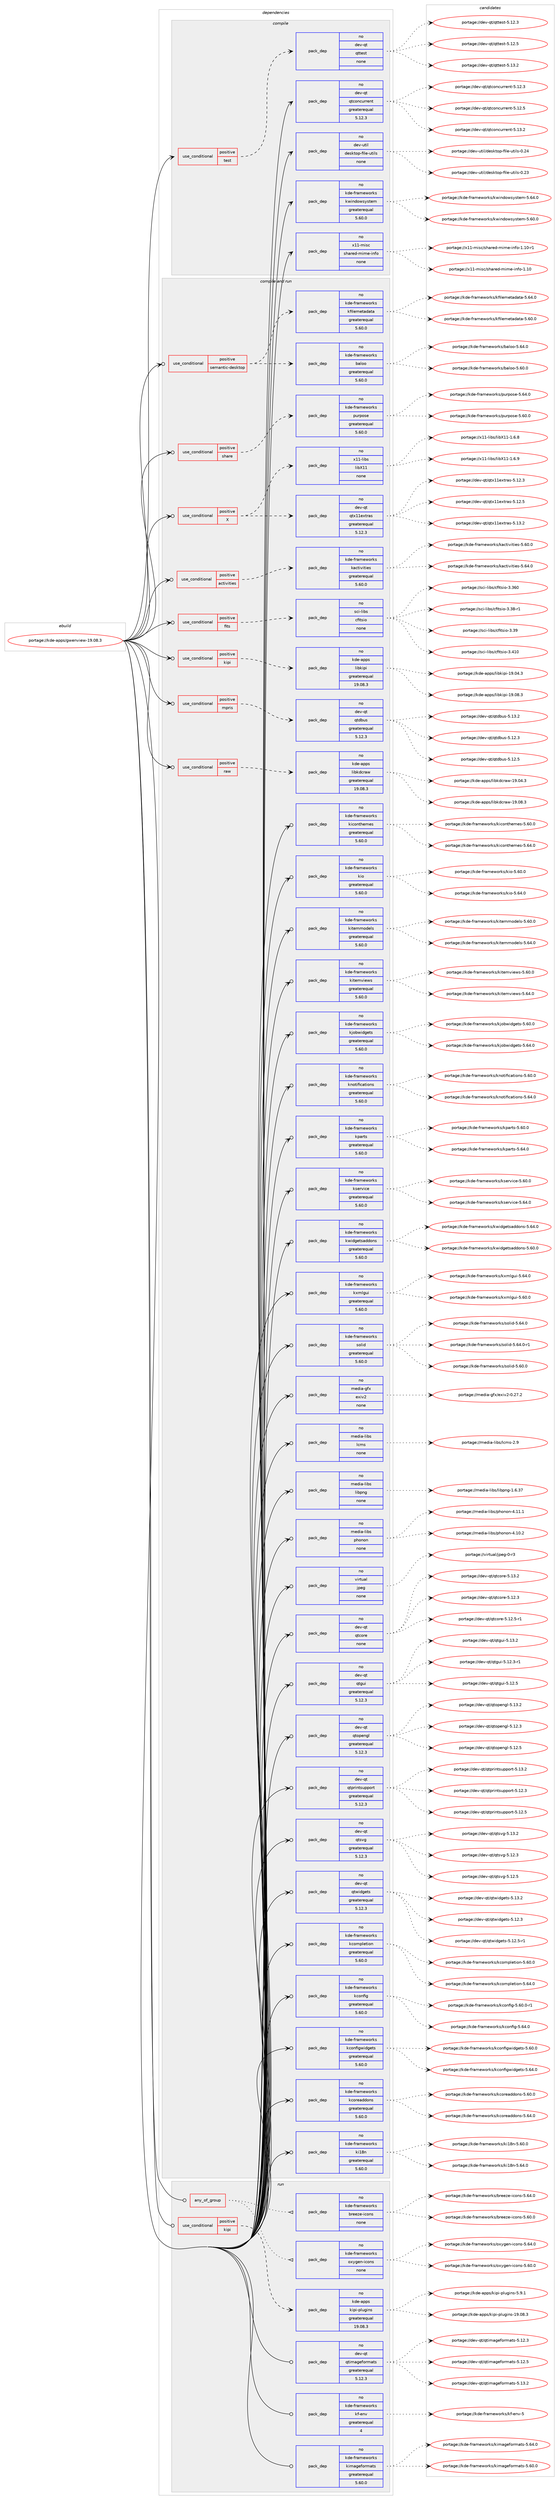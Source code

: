 digraph prolog {

# *************
# Graph options
# *************

newrank=true;
concentrate=true;
compound=true;
graph [rankdir=LR,fontname=Helvetica,fontsize=10,ranksep=1.5];#, ranksep=2.5, nodesep=0.2];
edge  [arrowhead=vee];
node  [fontname=Helvetica,fontsize=10];

# **********
# The ebuild
# **********

subgraph cluster_leftcol {
color=gray;
rank=same;
label=<<i>ebuild</i>>;
id [label="portage://kde-apps/gwenview-19.08.3", color=red, width=4, href="../kde-apps/gwenview-19.08.3.svg"];
}

# ****************
# The dependencies
# ****************

subgraph cluster_midcol {
color=gray;
label=<<i>dependencies</i>>;
subgraph cluster_compile {
fillcolor="#eeeeee";
style=filled;
label=<<i>compile</i>>;
subgraph cond75068 {
dependency286490 [label=<<TABLE BORDER="0" CELLBORDER="1" CELLSPACING="0" CELLPADDING="4"><TR><TD ROWSPAN="3" CELLPADDING="10">use_conditional</TD></TR><TR><TD>positive</TD></TR><TR><TD>test</TD></TR></TABLE>>, shape=none, color=red];
subgraph pack207168 {
dependency286491 [label=<<TABLE BORDER="0" CELLBORDER="1" CELLSPACING="0" CELLPADDING="4" WIDTH="220"><TR><TD ROWSPAN="6" CELLPADDING="30">pack_dep</TD></TR><TR><TD WIDTH="110">no</TD></TR><TR><TD>dev-qt</TD></TR><TR><TD>qttest</TD></TR><TR><TD>none</TD></TR><TR><TD></TD></TR></TABLE>>, shape=none, color=blue];
}
dependency286490:e -> dependency286491:w [weight=20,style="dashed",arrowhead="vee"];
}
id:e -> dependency286490:w [weight=20,style="solid",arrowhead="vee"];
subgraph pack207169 {
dependency286492 [label=<<TABLE BORDER="0" CELLBORDER="1" CELLSPACING="0" CELLPADDING="4" WIDTH="220"><TR><TD ROWSPAN="6" CELLPADDING="30">pack_dep</TD></TR><TR><TD WIDTH="110">no</TD></TR><TR><TD>dev-qt</TD></TR><TR><TD>qtconcurrent</TD></TR><TR><TD>greaterequal</TD></TR><TR><TD>5.12.3</TD></TR></TABLE>>, shape=none, color=blue];
}
id:e -> dependency286492:w [weight=20,style="solid",arrowhead="vee"];
subgraph pack207170 {
dependency286493 [label=<<TABLE BORDER="0" CELLBORDER="1" CELLSPACING="0" CELLPADDING="4" WIDTH="220"><TR><TD ROWSPAN="6" CELLPADDING="30">pack_dep</TD></TR><TR><TD WIDTH="110">no</TD></TR><TR><TD>dev-util</TD></TR><TR><TD>desktop-file-utils</TD></TR><TR><TD>none</TD></TR><TR><TD></TD></TR></TABLE>>, shape=none, color=blue];
}
id:e -> dependency286493:w [weight=20,style="solid",arrowhead="vee"];
subgraph pack207171 {
dependency286494 [label=<<TABLE BORDER="0" CELLBORDER="1" CELLSPACING="0" CELLPADDING="4" WIDTH="220"><TR><TD ROWSPAN="6" CELLPADDING="30">pack_dep</TD></TR><TR><TD WIDTH="110">no</TD></TR><TR><TD>kde-frameworks</TD></TR><TR><TD>kwindowsystem</TD></TR><TR><TD>greaterequal</TD></TR><TR><TD>5.60.0</TD></TR></TABLE>>, shape=none, color=blue];
}
id:e -> dependency286494:w [weight=20,style="solid",arrowhead="vee"];
subgraph pack207172 {
dependency286495 [label=<<TABLE BORDER="0" CELLBORDER="1" CELLSPACING="0" CELLPADDING="4" WIDTH="220"><TR><TD ROWSPAN="6" CELLPADDING="30">pack_dep</TD></TR><TR><TD WIDTH="110">no</TD></TR><TR><TD>x11-misc</TD></TR><TR><TD>shared-mime-info</TD></TR><TR><TD>none</TD></TR><TR><TD></TD></TR></TABLE>>, shape=none, color=blue];
}
id:e -> dependency286495:w [weight=20,style="solid",arrowhead="vee"];
}
subgraph cluster_compileandrun {
fillcolor="#eeeeee";
style=filled;
label=<<i>compile and run</i>>;
subgraph cond75069 {
dependency286496 [label=<<TABLE BORDER="0" CELLBORDER="1" CELLSPACING="0" CELLPADDING="4"><TR><TD ROWSPAN="3" CELLPADDING="10">use_conditional</TD></TR><TR><TD>positive</TD></TR><TR><TD>X</TD></TR></TABLE>>, shape=none, color=red];
subgraph pack207173 {
dependency286497 [label=<<TABLE BORDER="0" CELLBORDER="1" CELLSPACING="0" CELLPADDING="4" WIDTH="220"><TR><TD ROWSPAN="6" CELLPADDING="30">pack_dep</TD></TR><TR><TD WIDTH="110">no</TD></TR><TR><TD>dev-qt</TD></TR><TR><TD>qtx11extras</TD></TR><TR><TD>greaterequal</TD></TR><TR><TD>5.12.3</TD></TR></TABLE>>, shape=none, color=blue];
}
dependency286496:e -> dependency286497:w [weight=20,style="dashed",arrowhead="vee"];
subgraph pack207174 {
dependency286498 [label=<<TABLE BORDER="0" CELLBORDER="1" CELLSPACING="0" CELLPADDING="4" WIDTH="220"><TR><TD ROWSPAN="6" CELLPADDING="30">pack_dep</TD></TR><TR><TD WIDTH="110">no</TD></TR><TR><TD>x11-libs</TD></TR><TR><TD>libX11</TD></TR><TR><TD>none</TD></TR><TR><TD></TD></TR></TABLE>>, shape=none, color=blue];
}
dependency286496:e -> dependency286498:w [weight=20,style="dashed",arrowhead="vee"];
}
id:e -> dependency286496:w [weight=20,style="solid",arrowhead="odotvee"];
subgraph cond75070 {
dependency286499 [label=<<TABLE BORDER="0" CELLBORDER="1" CELLSPACING="0" CELLPADDING="4"><TR><TD ROWSPAN="3" CELLPADDING="10">use_conditional</TD></TR><TR><TD>positive</TD></TR><TR><TD>activities</TD></TR></TABLE>>, shape=none, color=red];
subgraph pack207175 {
dependency286500 [label=<<TABLE BORDER="0" CELLBORDER="1" CELLSPACING="0" CELLPADDING="4" WIDTH="220"><TR><TD ROWSPAN="6" CELLPADDING="30">pack_dep</TD></TR><TR><TD WIDTH="110">no</TD></TR><TR><TD>kde-frameworks</TD></TR><TR><TD>kactivities</TD></TR><TR><TD>greaterequal</TD></TR><TR><TD>5.60.0</TD></TR></TABLE>>, shape=none, color=blue];
}
dependency286499:e -> dependency286500:w [weight=20,style="dashed",arrowhead="vee"];
}
id:e -> dependency286499:w [weight=20,style="solid",arrowhead="odotvee"];
subgraph cond75071 {
dependency286501 [label=<<TABLE BORDER="0" CELLBORDER="1" CELLSPACING="0" CELLPADDING="4"><TR><TD ROWSPAN="3" CELLPADDING="10">use_conditional</TD></TR><TR><TD>positive</TD></TR><TR><TD>fits</TD></TR></TABLE>>, shape=none, color=red];
subgraph pack207176 {
dependency286502 [label=<<TABLE BORDER="0" CELLBORDER="1" CELLSPACING="0" CELLPADDING="4" WIDTH="220"><TR><TD ROWSPAN="6" CELLPADDING="30">pack_dep</TD></TR><TR><TD WIDTH="110">no</TD></TR><TR><TD>sci-libs</TD></TR><TR><TD>cfitsio</TD></TR><TR><TD>none</TD></TR><TR><TD></TD></TR></TABLE>>, shape=none, color=blue];
}
dependency286501:e -> dependency286502:w [weight=20,style="dashed",arrowhead="vee"];
}
id:e -> dependency286501:w [weight=20,style="solid",arrowhead="odotvee"];
subgraph cond75072 {
dependency286503 [label=<<TABLE BORDER="0" CELLBORDER="1" CELLSPACING="0" CELLPADDING="4"><TR><TD ROWSPAN="3" CELLPADDING="10">use_conditional</TD></TR><TR><TD>positive</TD></TR><TR><TD>kipi</TD></TR></TABLE>>, shape=none, color=red];
subgraph pack207177 {
dependency286504 [label=<<TABLE BORDER="0" CELLBORDER="1" CELLSPACING="0" CELLPADDING="4" WIDTH="220"><TR><TD ROWSPAN="6" CELLPADDING="30">pack_dep</TD></TR><TR><TD WIDTH="110">no</TD></TR><TR><TD>kde-apps</TD></TR><TR><TD>libkipi</TD></TR><TR><TD>greaterequal</TD></TR><TR><TD>19.08.3</TD></TR></TABLE>>, shape=none, color=blue];
}
dependency286503:e -> dependency286504:w [weight=20,style="dashed",arrowhead="vee"];
}
id:e -> dependency286503:w [weight=20,style="solid",arrowhead="odotvee"];
subgraph cond75073 {
dependency286505 [label=<<TABLE BORDER="0" CELLBORDER="1" CELLSPACING="0" CELLPADDING="4"><TR><TD ROWSPAN="3" CELLPADDING="10">use_conditional</TD></TR><TR><TD>positive</TD></TR><TR><TD>mpris</TD></TR></TABLE>>, shape=none, color=red];
subgraph pack207178 {
dependency286506 [label=<<TABLE BORDER="0" CELLBORDER="1" CELLSPACING="0" CELLPADDING="4" WIDTH="220"><TR><TD ROWSPAN="6" CELLPADDING="30">pack_dep</TD></TR><TR><TD WIDTH="110">no</TD></TR><TR><TD>dev-qt</TD></TR><TR><TD>qtdbus</TD></TR><TR><TD>greaterequal</TD></TR><TR><TD>5.12.3</TD></TR></TABLE>>, shape=none, color=blue];
}
dependency286505:e -> dependency286506:w [weight=20,style="dashed",arrowhead="vee"];
}
id:e -> dependency286505:w [weight=20,style="solid",arrowhead="odotvee"];
subgraph cond75074 {
dependency286507 [label=<<TABLE BORDER="0" CELLBORDER="1" CELLSPACING="0" CELLPADDING="4"><TR><TD ROWSPAN="3" CELLPADDING="10">use_conditional</TD></TR><TR><TD>positive</TD></TR><TR><TD>raw</TD></TR></TABLE>>, shape=none, color=red];
subgraph pack207179 {
dependency286508 [label=<<TABLE BORDER="0" CELLBORDER="1" CELLSPACING="0" CELLPADDING="4" WIDTH="220"><TR><TD ROWSPAN="6" CELLPADDING="30">pack_dep</TD></TR><TR><TD WIDTH="110">no</TD></TR><TR><TD>kde-apps</TD></TR><TR><TD>libkdcraw</TD></TR><TR><TD>greaterequal</TD></TR><TR><TD>19.08.3</TD></TR></TABLE>>, shape=none, color=blue];
}
dependency286507:e -> dependency286508:w [weight=20,style="dashed",arrowhead="vee"];
}
id:e -> dependency286507:w [weight=20,style="solid",arrowhead="odotvee"];
subgraph cond75075 {
dependency286509 [label=<<TABLE BORDER="0" CELLBORDER="1" CELLSPACING="0" CELLPADDING="4"><TR><TD ROWSPAN="3" CELLPADDING="10">use_conditional</TD></TR><TR><TD>positive</TD></TR><TR><TD>semantic-desktop</TD></TR></TABLE>>, shape=none, color=red];
subgraph pack207180 {
dependency286510 [label=<<TABLE BORDER="0" CELLBORDER="1" CELLSPACING="0" CELLPADDING="4" WIDTH="220"><TR><TD ROWSPAN="6" CELLPADDING="30">pack_dep</TD></TR><TR><TD WIDTH="110">no</TD></TR><TR><TD>kde-frameworks</TD></TR><TR><TD>baloo</TD></TR><TR><TD>greaterequal</TD></TR><TR><TD>5.60.0</TD></TR></TABLE>>, shape=none, color=blue];
}
dependency286509:e -> dependency286510:w [weight=20,style="dashed",arrowhead="vee"];
subgraph pack207181 {
dependency286511 [label=<<TABLE BORDER="0" CELLBORDER="1" CELLSPACING="0" CELLPADDING="4" WIDTH="220"><TR><TD ROWSPAN="6" CELLPADDING="30">pack_dep</TD></TR><TR><TD WIDTH="110">no</TD></TR><TR><TD>kde-frameworks</TD></TR><TR><TD>kfilemetadata</TD></TR><TR><TD>greaterequal</TD></TR><TR><TD>5.60.0</TD></TR></TABLE>>, shape=none, color=blue];
}
dependency286509:e -> dependency286511:w [weight=20,style="dashed",arrowhead="vee"];
}
id:e -> dependency286509:w [weight=20,style="solid",arrowhead="odotvee"];
subgraph cond75076 {
dependency286512 [label=<<TABLE BORDER="0" CELLBORDER="1" CELLSPACING="0" CELLPADDING="4"><TR><TD ROWSPAN="3" CELLPADDING="10">use_conditional</TD></TR><TR><TD>positive</TD></TR><TR><TD>share</TD></TR></TABLE>>, shape=none, color=red];
subgraph pack207182 {
dependency286513 [label=<<TABLE BORDER="0" CELLBORDER="1" CELLSPACING="0" CELLPADDING="4" WIDTH="220"><TR><TD ROWSPAN="6" CELLPADDING="30">pack_dep</TD></TR><TR><TD WIDTH="110">no</TD></TR><TR><TD>kde-frameworks</TD></TR><TR><TD>purpose</TD></TR><TR><TD>greaterequal</TD></TR><TR><TD>5.60.0</TD></TR></TABLE>>, shape=none, color=blue];
}
dependency286512:e -> dependency286513:w [weight=20,style="dashed",arrowhead="vee"];
}
id:e -> dependency286512:w [weight=20,style="solid",arrowhead="odotvee"];
subgraph pack207183 {
dependency286514 [label=<<TABLE BORDER="0" CELLBORDER="1" CELLSPACING="0" CELLPADDING="4" WIDTH="220"><TR><TD ROWSPAN="6" CELLPADDING="30">pack_dep</TD></TR><TR><TD WIDTH="110">no</TD></TR><TR><TD>dev-qt</TD></TR><TR><TD>qtcore</TD></TR><TR><TD>none</TD></TR><TR><TD></TD></TR></TABLE>>, shape=none, color=blue];
}
id:e -> dependency286514:w [weight=20,style="solid",arrowhead="odotvee"];
subgraph pack207184 {
dependency286515 [label=<<TABLE BORDER="0" CELLBORDER="1" CELLSPACING="0" CELLPADDING="4" WIDTH="220"><TR><TD ROWSPAN="6" CELLPADDING="30">pack_dep</TD></TR><TR><TD WIDTH="110">no</TD></TR><TR><TD>dev-qt</TD></TR><TR><TD>qtgui</TD></TR><TR><TD>greaterequal</TD></TR><TR><TD>5.12.3</TD></TR></TABLE>>, shape=none, color=blue];
}
id:e -> dependency286515:w [weight=20,style="solid",arrowhead="odotvee"];
subgraph pack207185 {
dependency286516 [label=<<TABLE BORDER="0" CELLBORDER="1" CELLSPACING="0" CELLPADDING="4" WIDTH="220"><TR><TD ROWSPAN="6" CELLPADDING="30">pack_dep</TD></TR><TR><TD WIDTH="110">no</TD></TR><TR><TD>dev-qt</TD></TR><TR><TD>qtopengl</TD></TR><TR><TD>greaterequal</TD></TR><TR><TD>5.12.3</TD></TR></TABLE>>, shape=none, color=blue];
}
id:e -> dependency286516:w [weight=20,style="solid",arrowhead="odotvee"];
subgraph pack207186 {
dependency286517 [label=<<TABLE BORDER="0" CELLBORDER="1" CELLSPACING="0" CELLPADDING="4" WIDTH="220"><TR><TD ROWSPAN="6" CELLPADDING="30">pack_dep</TD></TR><TR><TD WIDTH="110">no</TD></TR><TR><TD>dev-qt</TD></TR><TR><TD>qtprintsupport</TD></TR><TR><TD>greaterequal</TD></TR><TR><TD>5.12.3</TD></TR></TABLE>>, shape=none, color=blue];
}
id:e -> dependency286517:w [weight=20,style="solid",arrowhead="odotvee"];
subgraph pack207187 {
dependency286518 [label=<<TABLE BORDER="0" CELLBORDER="1" CELLSPACING="0" CELLPADDING="4" WIDTH="220"><TR><TD ROWSPAN="6" CELLPADDING="30">pack_dep</TD></TR><TR><TD WIDTH="110">no</TD></TR><TR><TD>dev-qt</TD></TR><TR><TD>qtsvg</TD></TR><TR><TD>greaterequal</TD></TR><TR><TD>5.12.3</TD></TR></TABLE>>, shape=none, color=blue];
}
id:e -> dependency286518:w [weight=20,style="solid",arrowhead="odotvee"];
subgraph pack207188 {
dependency286519 [label=<<TABLE BORDER="0" CELLBORDER="1" CELLSPACING="0" CELLPADDING="4" WIDTH="220"><TR><TD ROWSPAN="6" CELLPADDING="30">pack_dep</TD></TR><TR><TD WIDTH="110">no</TD></TR><TR><TD>dev-qt</TD></TR><TR><TD>qtwidgets</TD></TR><TR><TD>greaterequal</TD></TR><TR><TD>5.12.3</TD></TR></TABLE>>, shape=none, color=blue];
}
id:e -> dependency286519:w [weight=20,style="solid",arrowhead="odotvee"];
subgraph pack207189 {
dependency286520 [label=<<TABLE BORDER="0" CELLBORDER="1" CELLSPACING="0" CELLPADDING="4" WIDTH="220"><TR><TD ROWSPAN="6" CELLPADDING="30">pack_dep</TD></TR><TR><TD WIDTH="110">no</TD></TR><TR><TD>kde-frameworks</TD></TR><TR><TD>kcompletion</TD></TR><TR><TD>greaterequal</TD></TR><TR><TD>5.60.0</TD></TR></TABLE>>, shape=none, color=blue];
}
id:e -> dependency286520:w [weight=20,style="solid",arrowhead="odotvee"];
subgraph pack207190 {
dependency286521 [label=<<TABLE BORDER="0" CELLBORDER="1" CELLSPACING="0" CELLPADDING="4" WIDTH="220"><TR><TD ROWSPAN="6" CELLPADDING="30">pack_dep</TD></TR><TR><TD WIDTH="110">no</TD></TR><TR><TD>kde-frameworks</TD></TR><TR><TD>kconfig</TD></TR><TR><TD>greaterequal</TD></TR><TR><TD>5.60.0</TD></TR></TABLE>>, shape=none, color=blue];
}
id:e -> dependency286521:w [weight=20,style="solid",arrowhead="odotvee"];
subgraph pack207191 {
dependency286522 [label=<<TABLE BORDER="0" CELLBORDER="1" CELLSPACING="0" CELLPADDING="4" WIDTH="220"><TR><TD ROWSPAN="6" CELLPADDING="30">pack_dep</TD></TR><TR><TD WIDTH="110">no</TD></TR><TR><TD>kde-frameworks</TD></TR><TR><TD>kconfigwidgets</TD></TR><TR><TD>greaterequal</TD></TR><TR><TD>5.60.0</TD></TR></TABLE>>, shape=none, color=blue];
}
id:e -> dependency286522:w [weight=20,style="solid",arrowhead="odotvee"];
subgraph pack207192 {
dependency286523 [label=<<TABLE BORDER="0" CELLBORDER="1" CELLSPACING="0" CELLPADDING="4" WIDTH="220"><TR><TD ROWSPAN="6" CELLPADDING="30">pack_dep</TD></TR><TR><TD WIDTH="110">no</TD></TR><TR><TD>kde-frameworks</TD></TR><TR><TD>kcoreaddons</TD></TR><TR><TD>greaterequal</TD></TR><TR><TD>5.60.0</TD></TR></TABLE>>, shape=none, color=blue];
}
id:e -> dependency286523:w [weight=20,style="solid",arrowhead="odotvee"];
subgraph pack207193 {
dependency286524 [label=<<TABLE BORDER="0" CELLBORDER="1" CELLSPACING="0" CELLPADDING="4" WIDTH="220"><TR><TD ROWSPAN="6" CELLPADDING="30">pack_dep</TD></TR><TR><TD WIDTH="110">no</TD></TR><TR><TD>kde-frameworks</TD></TR><TR><TD>ki18n</TD></TR><TR><TD>greaterequal</TD></TR><TR><TD>5.60.0</TD></TR></TABLE>>, shape=none, color=blue];
}
id:e -> dependency286524:w [weight=20,style="solid",arrowhead="odotvee"];
subgraph pack207194 {
dependency286525 [label=<<TABLE BORDER="0" CELLBORDER="1" CELLSPACING="0" CELLPADDING="4" WIDTH="220"><TR><TD ROWSPAN="6" CELLPADDING="30">pack_dep</TD></TR><TR><TD WIDTH="110">no</TD></TR><TR><TD>kde-frameworks</TD></TR><TR><TD>kiconthemes</TD></TR><TR><TD>greaterequal</TD></TR><TR><TD>5.60.0</TD></TR></TABLE>>, shape=none, color=blue];
}
id:e -> dependency286525:w [weight=20,style="solid",arrowhead="odotvee"];
subgraph pack207195 {
dependency286526 [label=<<TABLE BORDER="0" CELLBORDER="1" CELLSPACING="0" CELLPADDING="4" WIDTH="220"><TR><TD ROWSPAN="6" CELLPADDING="30">pack_dep</TD></TR><TR><TD WIDTH="110">no</TD></TR><TR><TD>kde-frameworks</TD></TR><TR><TD>kio</TD></TR><TR><TD>greaterequal</TD></TR><TR><TD>5.60.0</TD></TR></TABLE>>, shape=none, color=blue];
}
id:e -> dependency286526:w [weight=20,style="solid",arrowhead="odotvee"];
subgraph pack207196 {
dependency286527 [label=<<TABLE BORDER="0" CELLBORDER="1" CELLSPACING="0" CELLPADDING="4" WIDTH="220"><TR><TD ROWSPAN="6" CELLPADDING="30">pack_dep</TD></TR><TR><TD WIDTH="110">no</TD></TR><TR><TD>kde-frameworks</TD></TR><TR><TD>kitemmodels</TD></TR><TR><TD>greaterequal</TD></TR><TR><TD>5.60.0</TD></TR></TABLE>>, shape=none, color=blue];
}
id:e -> dependency286527:w [weight=20,style="solid",arrowhead="odotvee"];
subgraph pack207197 {
dependency286528 [label=<<TABLE BORDER="0" CELLBORDER="1" CELLSPACING="0" CELLPADDING="4" WIDTH="220"><TR><TD ROWSPAN="6" CELLPADDING="30">pack_dep</TD></TR><TR><TD WIDTH="110">no</TD></TR><TR><TD>kde-frameworks</TD></TR><TR><TD>kitemviews</TD></TR><TR><TD>greaterequal</TD></TR><TR><TD>5.60.0</TD></TR></TABLE>>, shape=none, color=blue];
}
id:e -> dependency286528:w [weight=20,style="solid",arrowhead="odotvee"];
subgraph pack207198 {
dependency286529 [label=<<TABLE BORDER="0" CELLBORDER="1" CELLSPACING="0" CELLPADDING="4" WIDTH="220"><TR><TD ROWSPAN="6" CELLPADDING="30">pack_dep</TD></TR><TR><TD WIDTH="110">no</TD></TR><TR><TD>kde-frameworks</TD></TR><TR><TD>kjobwidgets</TD></TR><TR><TD>greaterequal</TD></TR><TR><TD>5.60.0</TD></TR></TABLE>>, shape=none, color=blue];
}
id:e -> dependency286529:w [weight=20,style="solid",arrowhead="odotvee"];
subgraph pack207199 {
dependency286530 [label=<<TABLE BORDER="0" CELLBORDER="1" CELLSPACING="0" CELLPADDING="4" WIDTH="220"><TR><TD ROWSPAN="6" CELLPADDING="30">pack_dep</TD></TR><TR><TD WIDTH="110">no</TD></TR><TR><TD>kde-frameworks</TD></TR><TR><TD>knotifications</TD></TR><TR><TD>greaterequal</TD></TR><TR><TD>5.60.0</TD></TR></TABLE>>, shape=none, color=blue];
}
id:e -> dependency286530:w [weight=20,style="solid",arrowhead="odotvee"];
subgraph pack207200 {
dependency286531 [label=<<TABLE BORDER="0" CELLBORDER="1" CELLSPACING="0" CELLPADDING="4" WIDTH="220"><TR><TD ROWSPAN="6" CELLPADDING="30">pack_dep</TD></TR><TR><TD WIDTH="110">no</TD></TR><TR><TD>kde-frameworks</TD></TR><TR><TD>kparts</TD></TR><TR><TD>greaterequal</TD></TR><TR><TD>5.60.0</TD></TR></TABLE>>, shape=none, color=blue];
}
id:e -> dependency286531:w [weight=20,style="solid",arrowhead="odotvee"];
subgraph pack207201 {
dependency286532 [label=<<TABLE BORDER="0" CELLBORDER="1" CELLSPACING="0" CELLPADDING="4" WIDTH="220"><TR><TD ROWSPAN="6" CELLPADDING="30">pack_dep</TD></TR><TR><TD WIDTH="110">no</TD></TR><TR><TD>kde-frameworks</TD></TR><TR><TD>kservice</TD></TR><TR><TD>greaterequal</TD></TR><TR><TD>5.60.0</TD></TR></TABLE>>, shape=none, color=blue];
}
id:e -> dependency286532:w [weight=20,style="solid",arrowhead="odotvee"];
subgraph pack207202 {
dependency286533 [label=<<TABLE BORDER="0" CELLBORDER="1" CELLSPACING="0" CELLPADDING="4" WIDTH="220"><TR><TD ROWSPAN="6" CELLPADDING="30">pack_dep</TD></TR><TR><TD WIDTH="110">no</TD></TR><TR><TD>kde-frameworks</TD></TR><TR><TD>kwidgetsaddons</TD></TR><TR><TD>greaterequal</TD></TR><TR><TD>5.60.0</TD></TR></TABLE>>, shape=none, color=blue];
}
id:e -> dependency286533:w [weight=20,style="solid",arrowhead="odotvee"];
subgraph pack207203 {
dependency286534 [label=<<TABLE BORDER="0" CELLBORDER="1" CELLSPACING="0" CELLPADDING="4" WIDTH="220"><TR><TD ROWSPAN="6" CELLPADDING="30">pack_dep</TD></TR><TR><TD WIDTH="110">no</TD></TR><TR><TD>kde-frameworks</TD></TR><TR><TD>kxmlgui</TD></TR><TR><TD>greaterequal</TD></TR><TR><TD>5.60.0</TD></TR></TABLE>>, shape=none, color=blue];
}
id:e -> dependency286534:w [weight=20,style="solid",arrowhead="odotvee"];
subgraph pack207204 {
dependency286535 [label=<<TABLE BORDER="0" CELLBORDER="1" CELLSPACING="0" CELLPADDING="4" WIDTH="220"><TR><TD ROWSPAN="6" CELLPADDING="30">pack_dep</TD></TR><TR><TD WIDTH="110">no</TD></TR><TR><TD>kde-frameworks</TD></TR><TR><TD>solid</TD></TR><TR><TD>greaterequal</TD></TR><TR><TD>5.60.0</TD></TR></TABLE>>, shape=none, color=blue];
}
id:e -> dependency286535:w [weight=20,style="solid",arrowhead="odotvee"];
subgraph pack207205 {
dependency286536 [label=<<TABLE BORDER="0" CELLBORDER="1" CELLSPACING="0" CELLPADDING="4" WIDTH="220"><TR><TD ROWSPAN="6" CELLPADDING="30">pack_dep</TD></TR><TR><TD WIDTH="110">no</TD></TR><TR><TD>media-gfx</TD></TR><TR><TD>exiv2</TD></TR><TR><TD>none</TD></TR><TR><TD></TD></TR></TABLE>>, shape=none, color=blue];
}
id:e -> dependency286536:w [weight=20,style="solid",arrowhead="odotvee"];
subgraph pack207206 {
dependency286537 [label=<<TABLE BORDER="0" CELLBORDER="1" CELLSPACING="0" CELLPADDING="4" WIDTH="220"><TR><TD ROWSPAN="6" CELLPADDING="30">pack_dep</TD></TR><TR><TD WIDTH="110">no</TD></TR><TR><TD>media-libs</TD></TR><TR><TD>lcms</TD></TR><TR><TD>none</TD></TR><TR><TD></TD></TR></TABLE>>, shape=none, color=blue];
}
id:e -> dependency286537:w [weight=20,style="solid",arrowhead="odotvee"];
subgraph pack207207 {
dependency286538 [label=<<TABLE BORDER="0" CELLBORDER="1" CELLSPACING="0" CELLPADDING="4" WIDTH="220"><TR><TD ROWSPAN="6" CELLPADDING="30">pack_dep</TD></TR><TR><TD WIDTH="110">no</TD></TR><TR><TD>media-libs</TD></TR><TR><TD>libpng</TD></TR><TR><TD>none</TD></TR><TR><TD></TD></TR></TABLE>>, shape=none, color=blue];
}
id:e -> dependency286538:w [weight=20,style="solid",arrowhead="odotvee"];
subgraph pack207208 {
dependency286539 [label=<<TABLE BORDER="0" CELLBORDER="1" CELLSPACING="0" CELLPADDING="4" WIDTH="220"><TR><TD ROWSPAN="6" CELLPADDING="30">pack_dep</TD></TR><TR><TD WIDTH="110">no</TD></TR><TR><TD>media-libs</TD></TR><TR><TD>phonon</TD></TR><TR><TD>none</TD></TR><TR><TD></TD></TR></TABLE>>, shape=none, color=blue];
}
id:e -> dependency286539:w [weight=20,style="solid",arrowhead="odotvee"];
subgraph pack207209 {
dependency286540 [label=<<TABLE BORDER="0" CELLBORDER="1" CELLSPACING="0" CELLPADDING="4" WIDTH="220"><TR><TD ROWSPAN="6" CELLPADDING="30">pack_dep</TD></TR><TR><TD WIDTH="110">no</TD></TR><TR><TD>virtual</TD></TR><TR><TD>jpeg</TD></TR><TR><TD>none</TD></TR><TR><TD></TD></TR></TABLE>>, shape=none, color=blue];
}
id:e -> dependency286540:w [weight=20,style="solid",arrowhead="odotvee"];
}
subgraph cluster_run {
fillcolor="#eeeeee";
style=filled;
label=<<i>run</i>>;
subgraph any4148 {
dependency286541 [label=<<TABLE BORDER="0" CELLBORDER="1" CELLSPACING="0" CELLPADDING="4"><TR><TD CELLPADDING="10">any_of_group</TD></TR></TABLE>>, shape=none, color=red];subgraph pack207210 {
dependency286542 [label=<<TABLE BORDER="0" CELLBORDER="1" CELLSPACING="0" CELLPADDING="4" WIDTH="220"><TR><TD ROWSPAN="6" CELLPADDING="30">pack_dep</TD></TR><TR><TD WIDTH="110">no</TD></TR><TR><TD>kde-frameworks</TD></TR><TR><TD>breeze-icons</TD></TR><TR><TD>none</TD></TR><TR><TD></TD></TR></TABLE>>, shape=none, color=blue];
}
dependency286541:e -> dependency286542:w [weight=20,style="dotted",arrowhead="oinv"];
subgraph pack207211 {
dependency286543 [label=<<TABLE BORDER="0" CELLBORDER="1" CELLSPACING="0" CELLPADDING="4" WIDTH="220"><TR><TD ROWSPAN="6" CELLPADDING="30">pack_dep</TD></TR><TR><TD WIDTH="110">no</TD></TR><TR><TD>kde-frameworks</TD></TR><TR><TD>oxygen-icons</TD></TR><TR><TD>none</TD></TR><TR><TD></TD></TR></TABLE>>, shape=none, color=blue];
}
dependency286541:e -> dependency286543:w [weight=20,style="dotted",arrowhead="oinv"];
}
id:e -> dependency286541:w [weight=20,style="solid",arrowhead="odot"];
subgraph cond75077 {
dependency286544 [label=<<TABLE BORDER="0" CELLBORDER="1" CELLSPACING="0" CELLPADDING="4"><TR><TD ROWSPAN="3" CELLPADDING="10">use_conditional</TD></TR><TR><TD>positive</TD></TR><TR><TD>kipi</TD></TR></TABLE>>, shape=none, color=red];
subgraph pack207212 {
dependency286545 [label=<<TABLE BORDER="0" CELLBORDER="1" CELLSPACING="0" CELLPADDING="4" WIDTH="220"><TR><TD ROWSPAN="6" CELLPADDING="30">pack_dep</TD></TR><TR><TD WIDTH="110">no</TD></TR><TR><TD>kde-apps</TD></TR><TR><TD>kipi-plugins</TD></TR><TR><TD>greaterequal</TD></TR><TR><TD>19.08.3</TD></TR></TABLE>>, shape=none, color=blue];
}
dependency286544:e -> dependency286545:w [weight=20,style="dashed",arrowhead="vee"];
}
id:e -> dependency286544:w [weight=20,style="solid",arrowhead="odot"];
subgraph pack207213 {
dependency286546 [label=<<TABLE BORDER="0" CELLBORDER="1" CELLSPACING="0" CELLPADDING="4" WIDTH="220"><TR><TD ROWSPAN="6" CELLPADDING="30">pack_dep</TD></TR><TR><TD WIDTH="110">no</TD></TR><TR><TD>dev-qt</TD></TR><TR><TD>qtimageformats</TD></TR><TR><TD>greaterequal</TD></TR><TR><TD>5.12.3</TD></TR></TABLE>>, shape=none, color=blue];
}
id:e -> dependency286546:w [weight=20,style="solid",arrowhead="odot"];
subgraph pack207214 {
dependency286547 [label=<<TABLE BORDER="0" CELLBORDER="1" CELLSPACING="0" CELLPADDING="4" WIDTH="220"><TR><TD ROWSPAN="6" CELLPADDING="30">pack_dep</TD></TR><TR><TD WIDTH="110">no</TD></TR><TR><TD>kde-frameworks</TD></TR><TR><TD>kf-env</TD></TR><TR><TD>greaterequal</TD></TR><TR><TD>4</TD></TR></TABLE>>, shape=none, color=blue];
}
id:e -> dependency286547:w [weight=20,style="solid",arrowhead="odot"];
subgraph pack207215 {
dependency286548 [label=<<TABLE BORDER="0" CELLBORDER="1" CELLSPACING="0" CELLPADDING="4" WIDTH="220"><TR><TD ROWSPAN="6" CELLPADDING="30">pack_dep</TD></TR><TR><TD WIDTH="110">no</TD></TR><TR><TD>kde-frameworks</TD></TR><TR><TD>kimageformats</TD></TR><TR><TD>greaterequal</TD></TR><TR><TD>5.60.0</TD></TR></TABLE>>, shape=none, color=blue];
}
id:e -> dependency286548:w [weight=20,style="solid",arrowhead="odot"];
}
}

# **************
# The candidates
# **************

subgraph cluster_choices {
rank=same;
color=gray;
label=<<i>candidates</i>>;

subgraph choice207168 {
color=black;
nodesep=1;
choiceportage100101118451131164711311611610111511645534649504651 [label="portage://dev-qt/qttest-5.12.3", color=red, width=4,href="../dev-qt/qttest-5.12.3.svg"];
choiceportage100101118451131164711311611610111511645534649504653 [label="portage://dev-qt/qttest-5.12.5", color=red, width=4,href="../dev-qt/qttest-5.12.5.svg"];
choiceportage100101118451131164711311611610111511645534649514650 [label="portage://dev-qt/qttest-5.13.2", color=red, width=4,href="../dev-qt/qttest-5.13.2.svg"];
dependency286491:e -> choiceportage100101118451131164711311611610111511645534649504651:w [style=dotted,weight="100"];
dependency286491:e -> choiceportage100101118451131164711311611610111511645534649504653:w [style=dotted,weight="100"];
dependency286491:e -> choiceportage100101118451131164711311611610111511645534649514650:w [style=dotted,weight="100"];
}
subgraph choice207169 {
color=black;
nodesep=1;
choiceportage1001011184511311647113116991111109911711411410111011645534649504651 [label="portage://dev-qt/qtconcurrent-5.12.3", color=red, width=4,href="../dev-qt/qtconcurrent-5.12.3.svg"];
choiceportage1001011184511311647113116991111109911711411410111011645534649504653 [label="portage://dev-qt/qtconcurrent-5.12.5", color=red, width=4,href="../dev-qt/qtconcurrent-5.12.5.svg"];
choiceportage1001011184511311647113116991111109911711411410111011645534649514650 [label="portage://dev-qt/qtconcurrent-5.13.2", color=red, width=4,href="../dev-qt/qtconcurrent-5.13.2.svg"];
dependency286492:e -> choiceportage1001011184511311647113116991111109911711411410111011645534649504651:w [style=dotted,weight="100"];
dependency286492:e -> choiceportage1001011184511311647113116991111109911711411410111011645534649504653:w [style=dotted,weight="100"];
dependency286492:e -> choiceportage1001011184511311647113116991111109911711411410111011645534649514650:w [style=dotted,weight="100"];
}
subgraph choice207170 {
color=black;
nodesep=1;
choiceportage100101118451171161051084710010111510711611111245102105108101451171161051081154548465051 [label="portage://dev-util/desktop-file-utils-0.23", color=red, width=4,href="../dev-util/desktop-file-utils-0.23.svg"];
choiceportage100101118451171161051084710010111510711611111245102105108101451171161051081154548465052 [label="portage://dev-util/desktop-file-utils-0.24", color=red, width=4,href="../dev-util/desktop-file-utils-0.24.svg"];
dependency286493:e -> choiceportage100101118451171161051084710010111510711611111245102105108101451171161051081154548465051:w [style=dotted,weight="100"];
dependency286493:e -> choiceportage100101118451171161051084710010111510711611111245102105108101451171161051081154548465052:w [style=dotted,weight="100"];
}
subgraph choice207171 {
color=black;
nodesep=1;
choiceportage10710010145102114971091011191111141071154710711910511010011111911512111511610110945534654484648 [label="portage://kde-frameworks/kwindowsystem-5.60.0", color=red, width=4,href="../kde-frameworks/kwindowsystem-5.60.0.svg"];
choiceportage10710010145102114971091011191111141071154710711910511010011111911512111511610110945534654524648 [label="portage://kde-frameworks/kwindowsystem-5.64.0", color=red, width=4,href="../kde-frameworks/kwindowsystem-5.64.0.svg"];
dependency286494:e -> choiceportage10710010145102114971091011191111141071154710711910511010011111911512111511610110945534654484648:w [style=dotted,weight="100"];
dependency286494:e -> choiceportage10710010145102114971091011191111141071154710711910511010011111911512111511610110945534654524648:w [style=dotted,weight="100"];
}
subgraph choice207172 {
color=black;
nodesep=1;
choiceportage12049494510910511599471151049711410110045109105109101451051101021114549464948 [label="portage://x11-misc/shared-mime-info-1.10", color=red, width=4,href="../x11-misc/shared-mime-info-1.10.svg"];
choiceportage120494945109105115994711510497114101100451091051091014510511010211145494649484511449 [label="portage://x11-misc/shared-mime-info-1.10-r1", color=red, width=4,href="../x11-misc/shared-mime-info-1.10-r1.svg"];
dependency286495:e -> choiceportage12049494510910511599471151049711410110045109105109101451051101021114549464948:w [style=dotted,weight="100"];
dependency286495:e -> choiceportage120494945109105115994711510497114101100451091051091014510511010211145494649484511449:w [style=dotted,weight="100"];
}
subgraph choice207173 {
color=black;
nodesep=1;
choiceportage100101118451131164711311612049491011201161149711545534649504651 [label="portage://dev-qt/qtx11extras-5.12.3", color=red, width=4,href="../dev-qt/qtx11extras-5.12.3.svg"];
choiceportage100101118451131164711311612049491011201161149711545534649504653 [label="portage://dev-qt/qtx11extras-5.12.5", color=red, width=4,href="../dev-qt/qtx11extras-5.12.5.svg"];
choiceportage100101118451131164711311612049491011201161149711545534649514650 [label="portage://dev-qt/qtx11extras-5.13.2", color=red, width=4,href="../dev-qt/qtx11extras-5.13.2.svg"];
dependency286497:e -> choiceportage100101118451131164711311612049491011201161149711545534649504651:w [style=dotted,weight="100"];
dependency286497:e -> choiceportage100101118451131164711311612049491011201161149711545534649504653:w [style=dotted,weight="100"];
dependency286497:e -> choiceportage100101118451131164711311612049491011201161149711545534649514650:w [style=dotted,weight="100"];
}
subgraph choice207174 {
color=black;
nodesep=1;
choiceportage120494945108105981154710810598884949454946544656 [label="portage://x11-libs/libX11-1.6.8", color=red, width=4,href="../x11-libs/libX11-1.6.8.svg"];
choiceportage120494945108105981154710810598884949454946544657 [label="portage://x11-libs/libX11-1.6.9", color=red, width=4,href="../x11-libs/libX11-1.6.9.svg"];
dependency286498:e -> choiceportage120494945108105981154710810598884949454946544656:w [style=dotted,weight="100"];
dependency286498:e -> choiceportage120494945108105981154710810598884949454946544657:w [style=dotted,weight="100"];
}
subgraph choice207175 {
color=black;
nodesep=1;
choiceportage107100101451021149710910111911111410711547107979911610511810511610510111545534654484648 [label="portage://kde-frameworks/kactivities-5.60.0", color=red, width=4,href="../kde-frameworks/kactivities-5.60.0.svg"];
choiceportage107100101451021149710910111911111410711547107979911610511810511610510111545534654524648 [label="portage://kde-frameworks/kactivities-5.64.0", color=red, width=4,href="../kde-frameworks/kactivities-5.64.0.svg"];
dependency286500:e -> choiceportage107100101451021149710910111911111410711547107979911610511810511610510111545534654484648:w [style=dotted,weight="100"];
dependency286500:e -> choiceportage107100101451021149710910111911111410711547107979911610511810511610510111545534654524648:w [style=dotted,weight="100"];
}
subgraph choice207176 {
color=black;
nodesep=1;
choiceportage1159910545108105981154799102105116115105111455146515448 [label="portage://sci-libs/cfitsio-3.360", color=red, width=4,href="../sci-libs/cfitsio-3.360.svg"];
choiceportage115991054510810598115479910210511611510511145514651564511449 [label="portage://sci-libs/cfitsio-3.38-r1", color=red, width=4,href="../sci-libs/cfitsio-3.38-r1.svg"];
choiceportage11599105451081059811547991021051161151051114551465157 [label="portage://sci-libs/cfitsio-3.39", color=red, width=4,href="../sci-libs/cfitsio-3.39.svg"];
choiceportage1159910545108105981154799102105116115105111455146524948 [label="portage://sci-libs/cfitsio-3.410", color=red, width=4,href="../sci-libs/cfitsio-3.410.svg"];
dependency286502:e -> choiceportage1159910545108105981154799102105116115105111455146515448:w [style=dotted,weight="100"];
dependency286502:e -> choiceportage115991054510810598115479910210511611510511145514651564511449:w [style=dotted,weight="100"];
dependency286502:e -> choiceportage11599105451081059811547991021051161151051114551465157:w [style=dotted,weight="100"];
dependency286502:e -> choiceportage1159910545108105981154799102105116115105111455146524948:w [style=dotted,weight="100"];
}
subgraph choice207177 {
color=black;
nodesep=1;
choiceportage107100101459711211211547108105981071051121054549574648524651 [label="portage://kde-apps/libkipi-19.04.3", color=red, width=4,href="../kde-apps/libkipi-19.04.3.svg"];
choiceportage107100101459711211211547108105981071051121054549574648564651 [label="portage://kde-apps/libkipi-19.08.3", color=red, width=4,href="../kde-apps/libkipi-19.08.3.svg"];
dependency286504:e -> choiceportage107100101459711211211547108105981071051121054549574648524651:w [style=dotted,weight="100"];
dependency286504:e -> choiceportage107100101459711211211547108105981071051121054549574648564651:w [style=dotted,weight="100"];
}
subgraph choice207178 {
color=black;
nodesep=1;
choiceportage10010111845113116471131161009811711545534649504651 [label="portage://dev-qt/qtdbus-5.12.3", color=red, width=4,href="../dev-qt/qtdbus-5.12.3.svg"];
choiceportage10010111845113116471131161009811711545534649504653 [label="portage://dev-qt/qtdbus-5.12.5", color=red, width=4,href="../dev-qt/qtdbus-5.12.5.svg"];
choiceportage10010111845113116471131161009811711545534649514650 [label="portage://dev-qt/qtdbus-5.13.2", color=red, width=4,href="../dev-qt/qtdbus-5.13.2.svg"];
dependency286506:e -> choiceportage10010111845113116471131161009811711545534649504651:w [style=dotted,weight="100"];
dependency286506:e -> choiceportage10010111845113116471131161009811711545534649504653:w [style=dotted,weight="100"];
dependency286506:e -> choiceportage10010111845113116471131161009811711545534649514650:w [style=dotted,weight="100"];
}
subgraph choice207179 {
color=black;
nodesep=1;
choiceportage1071001014597112112115471081059810710099114971194549574648524651 [label="portage://kde-apps/libkdcraw-19.04.3", color=red, width=4,href="../kde-apps/libkdcraw-19.04.3.svg"];
choiceportage1071001014597112112115471081059810710099114971194549574648564651 [label="portage://kde-apps/libkdcraw-19.08.3", color=red, width=4,href="../kde-apps/libkdcraw-19.08.3.svg"];
dependency286508:e -> choiceportage1071001014597112112115471081059810710099114971194549574648524651:w [style=dotted,weight="100"];
dependency286508:e -> choiceportage1071001014597112112115471081059810710099114971194549574648564651:w [style=dotted,weight="100"];
}
subgraph choice207180 {
color=black;
nodesep=1;
choiceportage107100101451021149710910111911111410711547989710811111145534654484648 [label="portage://kde-frameworks/baloo-5.60.0", color=red, width=4,href="../kde-frameworks/baloo-5.60.0.svg"];
choiceportage107100101451021149710910111911111410711547989710811111145534654524648 [label="portage://kde-frameworks/baloo-5.64.0", color=red, width=4,href="../kde-frameworks/baloo-5.64.0.svg"];
dependency286510:e -> choiceportage107100101451021149710910111911111410711547989710811111145534654484648:w [style=dotted,weight="100"];
dependency286510:e -> choiceportage107100101451021149710910111911111410711547989710811111145534654524648:w [style=dotted,weight="100"];
}
subgraph choice207181 {
color=black;
nodesep=1;
choiceportage10710010145102114971091011191111141071154710710210510810110910111697100971169745534654484648 [label="portage://kde-frameworks/kfilemetadata-5.60.0", color=red, width=4,href="../kde-frameworks/kfilemetadata-5.60.0.svg"];
choiceportage10710010145102114971091011191111141071154710710210510810110910111697100971169745534654524648 [label="portage://kde-frameworks/kfilemetadata-5.64.0", color=red, width=4,href="../kde-frameworks/kfilemetadata-5.64.0.svg"];
dependency286511:e -> choiceportage10710010145102114971091011191111141071154710710210510810110910111697100971169745534654484648:w [style=dotted,weight="100"];
dependency286511:e -> choiceportage10710010145102114971091011191111141071154710710210510810110910111697100971169745534654524648:w [style=dotted,weight="100"];
}
subgraph choice207182 {
color=black;
nodesep=1;
choiceportage10710010145102114971091011191111141071154711211711411211111510145534654484648 [label="portage://kde-frameworks/purpose-5.60.0", color=red, width=4,href="../kde-frameworks/purpose-5.60.0.svg"];
choiceportage10710010145102114971091011191111141071154711211711411211111510145534654524648 [label="portage://kde-frameworks/purpose-5.64.0", color=red, width=4,href="../kde-frameworks/purpose-5.64.0.svg"];
dependency286513:e -> choiceportage10710010145102114971091011191111141071154711211711411211111510145534654484648:w [style=dotted,weight="100"];
dependency286513:e -> choiceportage10710010145102114971091011191111141071154711211711411211111510145534654524648:w [style=dotted,weight="100"];
}
subgraph choice207183 {
color=black;
nodesep=1;
choiceportage10010111845113116471131169911111410145534649504651 [label="portage://dev-qt/qtcore-5.12.3", color=red, width=4,href="../dev-qt/qtcore-5.12.3.svg"];
choiceportage100101118451131164711311699111114101455346495046534511449 [label="portage://dev-qt/qtcore-5.12.5-r1", color=red, width=4,href="../dev-qt/qtcore-5.12.5-r1.svg"];
choiceportage10010111845113116471131169911111410145534649514650 [label="portage://dev-qt/qtcore-5.13.2", color=red, width=4,href="../dev-qt/qtcore-5.13.2.svg"];
dependency286514:e -> choiceportage10010111845113116471131169911111410145534649504651:w [style=dotted,weight="100"];
dependency286514:e -> choiceportage100101118451131164711311699111114101455346495046534511449:w [style=dotted,weight="100"];
dependency286514:e -> choiceportage10010111845113116471131169911111410145534649514650:w [style=dotted,weight="100"];
}
subgraph choice207184 {
color=black;
nodesep=1;
choiceportage1001011184511311647113116103117105455346495046514511449 [label="portage://dev-qt/qtgui-5.12.3-r1", color=red, width=4,href="../dev-qt/qtgui-5.12.3-r1.svg"];
choiceportage100101118451131164711311610311710545534649504653 [label="portage://dev-qt/qtgui-5.12.5", color=red, width=4,href="../dev-qt/qtgui-5.12.5.svg"];
choiceportage100101118451131164711311610311710545534649514650 [label="portage://dev-qt/qtgui-5.13.2", color=red, width=4,href="../dev-qt/qtgui-5.13.2.svg"];
dependency286515:e -> choiceportage1001011184511311647113116103117105455346495046514511449:w [style=dotted,weight="100"];
dependency286515:e -> choiceportage100101118451131164711311610311710545534649504653:w [style=dotted,weight="100"];
dependency286515:e -> choiceportage100101118451131164711311610311710545534649514650:w [style=dotted,weight="100"];
}
subgraph choice207185 {
color=black;
nodesep=1;
choiceportage100101118451131164711311611111210111010310845534649504651 [label="portage://dev-qt/qtopengl-5.12.3", color=red, width=4,href="../dev-qt/qtopengl-5.12.3.svg"];
choiceportage100101118451131164711311611111210111010310845534649504653 [label="portage://dev-qt/qtopengl-5.12.5", color=red, width=4,href="../dev-qt/qtopengl-5.12.5.svg"];
choiceportage100101118451131164711311611111210111010310845534649514650 [label="portage://dev-qt/qtopengl-5.13.2", color=red, width=4,href="../dev-qt/qtopengl-5.13.2.svg"];
dependency286516:e -> choiceportage100101118451131164711311611111210111010310845534649504651:w [style=dotted,weight="100"];
dependency286516:e -> choiceportage100101118451131164711311611111210111010310845534649504653:w [style=dotted,weight="100"];
dependency286516:e -> choiceportage100101118451131164711311611111210111010310845534649514650:w [style=dotted,weight="100"];
}
subgraph choice207186 {
color=black;
nodesep=1;
choiceportage100101118451131164711311611211410511011611511711211211111411645534649504651 [label="portage://dev-qt/qtprintsupport-5.12.3", color=red, width=4,href="../dev-qt/qtprintsupport-5.12.3.svg"];
choiceportage100101118451131164711311611211410511011611511711211211111411645534649504653 [label="portage://dev-qt/qtprintsupport-5.12.5", color=red, width=4,href="../dev-qt/qtprintsupport-5.12.5.svg"];
choiceportage100101118451131164711311611211410511011611511711211211111411645534649514650 [label="portage://dev-qt/qtprintsupport-5.13.2", color=red, width=4,href="../dev-qt/qtprintsupport-5.13.2.svg"];
dependency286517:e -> choiceportage100101118451131164711311611211410511011611511711211211111411645534649504651:w [style=dotted,weight="100"];
dependency286517:e -> choiceportage100101118451131164711311611211410511011611511711211211111411645534649504653:w [style=dotted,weight="100"];
dependency286517:e -> choiceportage100101118451131164711311611211410511011611511711211211111411645534649514650:w [style=dotted,weight="100"];
}
subgraph choice207187 {
color=black;
nodesep=1;
choiceportage100101118451131164711311611511810345534649504651 [label="portage://dev-qt/qtsvg-5.12.3", color=red, width=4,href="../dev-qt/qtsvg-5.12.3.svg"];
choiceportage100101118451131164711311611511810345534649504653 [label="portage://dev-qt/qtsvg-5.12.5", color=red, width=4,href="../dev-qt/qtsvg-5.12.5.svg"];
choiceportage100101118451131164711311611511810345534649514650 [label="portage://dev-qt/qtsvg-5.13.2", color=red, width=4,href="../dev-qt/qtsvg-5.13.2.svg"];
dependency286518:e -> choiceportage100101118451131164711311611511810345534649504651:w [style=dotted,weight="100"];
dependency286518:e -> choiceportage100101118451131164711311611511810345534649504653:w [style=dotted,weight="100"];
dependency286518:e -> choiceportage100101118451131164711311611511810345534649514650:w [style=dotted,weight="100"];
}
subgraph choice207188 {
color=black;
nodesep=1;
choiceportage100101118451131164711311611910510010310111611545534649504651 [label="portage://dev-qt/qtwidgets-5.12.3", color=red, width=4,href="../dev-qt/qtwidgets-5.12.3.svg"];
choiceportage1001011184511311647113116119105100103101116115455346495046534511449 [label="portage://dev-qt/qtwidgets-5.12.5-r1", color=red, width=4,href="../dev-qt/qtwidgets-5.12.5-r1.svg"];
choiceportage100101118451131164711311611910510010310111611545534649514650 [label="portage://dev-qt/qtwidgets-5.13.2", color=red, width=4,href="../dev-qt/qtwidgets-5.13.2.svg"];
dependency286519:e -> choiceportage100101118451131164711311611910510010310111611545534649504651:w [style=dotted,weight="100"];
dependency286519:e -> choiceportage1001011184511311647113116119105100103101116115455346495046534511449:w [style=dotted,weight="100"];
dependency286519:e -> choiceportage100101118451131164711311611910510010310111611545534649514650:w [style=dotted,weight="100"];
}
subgraph choice207189 {
color=black;
nodesep=1;
choiceportage1071001014510211497109101119111114107115471079911110911210810111610511111045534654484648 [label="portage://kde-frameworks/kcompletion-5.60.0", color=red, width=4,href="../kde-frameworks/kcompletion-5.60.0.svg"];
choiceportage1071001014510211497109101119111114107115471079911110911210810111610511111045534654524648 [label="portage://kde-frameworks/kcompletion-5.64.0", color=red, width=4,href="../kde-frameworks/kcompletion-5.64.0.svg"];
dependency286520:e -> choiceportage1071001014510211497109101119111114107115471079911110911210810111610511111045534654484648:w [style=dotted,weight="100"];
dependency286520:e -> choiceportage1071001014510211497109101119111114107115471079911110911210810111610511111045534654524648:w [style=dotted,weight="100"];
}
subgraph choice207190 {
color=black;
nodesep=1;
choiceportage10710010145102114971091011191111141071154710799111110102105103455346544846484511449 [label="portage://kde-frameworks/kconfig-5.60.0-r1", color=red, width=4,href="../kde-frameworks/kconfig-5.60.0-r1.svg"];
choiceportage1071001014510211497109101119111114107115471079911111010210510345534654524648 [label="portage://kde-frameworks/kconfig-5.64.0", color=red, width=4,href="../kde-frameworks/kconfig-5.64.0.svg"];
dependency286521:e -> choiceportage10710010145102114971091011191111141071154710799111110102105103455346544846484511449:w [style=dotted,weight="100"];
dependency286521:e -> choiceportage1071001014510211497109101119111114107115471079911111010210510345534654524648:w [style=dotted,weight="100"];
}
subgraph choice207191 {
color=black;
nodesep=1;
choiceportage1071001014510211497109101119111114107115471079911111010210510311910510010310111611545534654484648 [label="portage://kde-frameworks/kconfigwidgets-5.60.0", color=red, width=4,href="../kde-frameworks/kconfigwidgets-5.60.0.svg"];
choiceportage1071001014510211497109101119111114107115471079911111010210510311910510010310111611545534654524648 [label="portage://kde-frameworks/kconfigwidgets-5.64.0", color=red, width=4,href="../kde-frameworks/kconfigwidgets-5.64.0.svg"];
dependency286522:e -> choiceportage1071001014510211497109101119111114107115471079911111010210510311910510010310111611545534654484648:w [style=dotted,weight="100"];
dependency286522:e -> choiceportage1071001014510211497109101119111114107115471079911111010210510311910510010310111611545534654524648:w [style=dotted,weight="100"];
}
subgraph choice207192 {
color=black;
nodesep=1;
choiceportage107100101451021149710910111911111410711547107991111141019710010011111011545534654484648 [label="portage://kde-frameworks/kcoreaddons-5.60.0", color=red, width=4,href="../kde-frameworks/kcoreaddons-5.60.0.svg"];
choiceportage107100101451021149710910111911111410711547107991111141019710010011111011545534654524648 [label="portage://kde-frameworks/kcoreaddons-5.64.0", color=red, width=4,href="../kde-frameworks/kcoreaddons-5.64.0.svg"];
dependency286523:e -> choiceportage107100101451021149710910111911111410711547107991111141019710010011111011545534654484648:w [style=dotted,weight="100"];
dependency286523:e -> choiceportage107100101451021149710910111911111410711547107991111141019710010011111011545534654524648:w [style=dotted,weight="100"];
}
subgraph choice207193 {
color=black;
nodesep=1;
choiceportage107100101451021149710910111911111410711547107105495611045534654484648 [label="portage://kde-frameworks/ki18n-5.60.0", color=red, width=4,href="../kde-frameworks/ki18n-5.60.0.svg"];
choiceportage107100101451021149710910111911111410711547107105495611045534654524648 [label="portage://kde-frameworks/ki18n-5.64.0", color=red, width=4,href="../kde-frameworks/ki18n-5.64.0.svg"];
dependency286524:e -> choiceportage107100101451021149710910111911111410711547107105495611045534654484648:w [style=dotted,weight="100"];
dependency286524:e -> choiceportage107100101451021149710910111911111410711547107105495611045534654524648:w [style=dotted,weight="100"];
}
subgraph choice207194 {
color=black;
nodesep=1;
choiceportage1071001014510211497109101119111114107115471071059911111011610410110910111545534654484648 [label="portage://kde-frameworks/kiconthemes-5.60.0", color=red, width=4,href="../kde-frameworks/kiconthemes-5.60.0.svg"];
choiceportage1071001014510211497109101119111114107115471071059911111011610410110910111545534654524648 [label="portage://kde-frameworks/kiconthemes-5.64.0", color=red, width=4,href="../kde-frameworks/kiconthemes-5.64.0.svg"];
dependency286525:e -> choiceportage1071001014510211497109101119111114107115471071059911111011610410110910111545534654484648:w [style=dotted,weight="100"];
dependency286525:e -> choiceportage1071001014510211497109101119111114107115471071059911111011610410110910111545534654524648:w [style=dotted,weight="100"];
}
subgraph choice207195 {
color=black;
nodesep=1;
choiceportage10710010145102114971091011191111141071154710710511145534654484648 [label="portage://kde-frameworks/kio-5.60.0", color=red, width=4,href="../kde-frameworks/kio-5.60.0.svg"];
choiceportage10710010145102114971091011191111141071154710710511145534654524648 [label="portage://kde-frameworks/kio-5.64.0", color=red, width=4,href="../kde-frameworks/kio-5.64.0.svg"];
dependency286526:e -> choiceportage10710010145102114971091011191111141071154710710511145534654484648:w [style=dotted,weight="100"];
dependency286526:e -> choiceportage10710010145102114971091011191111141071154710710511145534654524648:w [style=dotted,weight="100"];
}
subgraph choice207196 {
color=black;
nodesep=1;
choiceportage10710010145102114971091011191111141071154710710511610110910911110010110811545534654484648 [label="portage://kde-frameworks/kitemmodels-5.60.0", color=red, width=4,href="../kde-frameworks/kitemmodels-5.60.0.svg"];
choiceportage10710010145102114971091011191111141071154710710511610110910911110010110811545534654524648 [label="portage://kde-frameworks/kitemmodels-5.64.0", color=red, width=4,href="../kde-frameworks/kitemmodels-5.64.0.svg"];
dependency286527:e -> choiceportage10710010145102114971091011191111141071154710710511610110910911110010110811545534654484648:w [style=dotted,weight="100"];
dependency286527:e -> choiceportage10710010145102114971091011191111141071154710710511610110910911110010110811545534654524648:w [style=dotted,weight="100"];
}
subgraph choice207197 {
color=black;
nodesep=1;
choiceportage10710010145102114971091011191111141071154710710511610110911810510111911545534654484648 [label="portage://kde-frameworks/kitemviews-5.60.0", color=red, width=4,href="../kde-frameworks/kitemviews-5.60.0.svg"];
choiceportage10710010145102114971091011191111141071154710710511610110911810510111911545534654524648 [label="portage://kde-frameworks/kitemviews-5.64.0", color=red, width=4,href="../kde-frameworks/kitemviews-5.64.0.svg"];
dependency286528:e -> choiceportage10710010145102114971091011191111141071154710710511610110911810510111911545534654484648:w [style=dotted,weight="100"];
dependency286528:e -> choiceportage10710010145102114971091011191111141071154710710511610110911810510111911545534654524648:w [style=dotted,weight="100"];
}
subgraph choice207198 {
color=black;
nodesep=1;
choiceportage1071001014510211497109101119111114107115471071061119811910510010310111611545534654484648 [label="portage://kde-frameworks/kjobwidgets-5.60.0", color=red, width=4,href="../kde-frameworks/kjobwidgets-5.60.0.svg"];
choiceportage1071001014510211497109101119111114107115471071061119811910510010310111611545534654524648 [label="portage://kde-frameworks/kjobwidgets-5.64.0", color=red, width=4,href="../kde-frameworks/kjobwidgets-5.64.0.svg"];
dependency286529:e -> choiceportage1071001014510211497109101119111114107115471071061119811910510010310111611545534654484648:w [style=dotted,weight="100"];
dependency286529:e -> choiceportage1071001014510211497109101119111114107115471071061119811910510010310111611545534654524648:w [style=dotted,weight="100"];
}
subgraph choice207199 {
color=black;
nodesep=1;
choiceportage107100101451021149710910111911111410711547107110111116105102105999711610511111011545534654484648 [label="portage://kde-frameworks/knotifications-5.60.0", color=red, width=4,href="../kde-frameworks/knotifications-5.60.0.svg"];
choiceportage107100101451021149710910111911111410711547107110111116105102105999711610511111011545534654524648 [label="portage://kde-frameworks/knotifications-5.64.0", color=red, width=4,href="../kde-frameworks/knotifications-5.64.0.svg"];
dependency286530:e -> choiceportage107100101451021149710910111911111410711547107110111116105102105999711610511111011545534654484648:w [style=dotted,weight="100"];
dependency286530:e -> choiceportage107100101451021149710910111911111410711547107110111116105102105999711610511111011545534654524648:w [style=dotted,weight="100"];
}
subgraph choice207200 {
color=black;
nodesep=1;
choiceportage1071001014510211497109101119111114107115471071129711411611545534654484648 [label="portage://kde-frameworks/kparts-5.60.0", color=red, width=4,href="../kde-frameworks/kparts-5.60.0.svg"];
choiceportage1071001014510211497109101119111114107115471071129711411611545534654524648 [label="portage://kde-frameworks/kparts-5.64.0", color=red, width=4,href="../kde-frameworks/kparts-5.64.0.svg"];
dependency286531:e -> choiceportage1071001014510211497109101119111114107115471071129711411611545534654484648:w [style=dotted,weight="100"];
dependency286531:e -> choiceportage1071001014510211497109101119111114107115471071129711411611545534654524648:w [style=dotted,weight="100"];
}
subgraph choice207201 {
color=black;
nodesep=1;
choiceportage1071001014510211497109101119111114107115471071151011141181059910145534654484648 [label="portage://kde-frameworks/kservice-5.60.0", color=red, width=4,href="../kde-frameworks/kservice-5.60.0.svg"];
choiceportage1071001014510211497109101119111114107115471071151011141181059910145534654524648 [label="portage://kde-frameworks/kservice-5.64.0", color=red, width=4,href="../kde-frameworks/kservice-5.64.0.svg"];
dependency286532:e -> choiceportage1071001014510211497109101119111114107115471071151011141181059910145534654484648:w [style=dotted,weight="100"];
dependency286532:e -> choiceportage1071001014510211497109101119111114107115471071151011141181059910145534654524648:w [style=dotted,weight="100"];
}
subgraph choice207202 {
color=black;
nodesep=1;
choiceportage1071001014510211497109101119111114107115471071191051001031011161159710010011111011545534654484648 [label="portage://kde-frameworks/kwidgetsaddons-5.60.0", color=red, width=4,href="../kde-frameworks/kwidgetsaddons-5.60.0.svg"];
choiceportage1071001014510211497109101119111114107115471071191051001031011161159710010011111011545534654524648 [label="portage://kde-frameworks/kwidgetsaddons-5.64.0", color=red, width=4,href="../kde-frameworks/kwidgetsaddons-5.64.0.svg"];
dependency286533:e -> choiceportage1071001014510211497109101119111114107115471071191051001031011161159710010011111011545534654484648:w [style=dotted,weight="100"];
dependency286533:e -> choiceportage1071001014510211497109101119111114107115471071191051001031011161159710010011111011545534654524648:w [style=dotted,weight="100"];
}
subgraph choice207203 {
color=black;
nodesep=1;
choiceportage10710010145102114971091011191111141071154710712010910810311710545534654484648 [label="portage://kde-frameworks/kxmlgui-5.60.0", color=red, width=4,href="../kde-frameworks/kxmlgui-5.60.0.svg"];
choiceportage10710010145102114971091011191111141071154710712010910810311710545534654524648 [label="portage://kde-frameworks/kxmlgui-5.64.0", color=red, width=4,href="../kde-frameworks/kxmlgui-5.64.0.svg"];
dependency286534:e -> choiceportage10710010145102114971091011191111141071154710712010910810311710545534654484648:w [style=dotted,weight="100"];
dependency286534:e -> choiceportage10710010145102114971091011191111141071154710712010910810311710545534654524648:w [style=dotted,weight="100"];
}
subgraph choice207204 {
color=black;
nodesep=1;
choiceportage10710010145102114971091011191111141071154711511110810510045534654484648 [label="portage://kde-frameworks/solid-5.60.0", color=red, width=4,href="../kde-frameworks/solid-5.60.0.svg"];
choiceportage10710010145102114971091011191111141071154711511110810510045534654524648 [label="portage://kde-frameworks/solid-5.64.0", color=red, width=4,href="../kde-frameworks/solid-5.64.0.svg"];
choiceportage107100101451021149710910111911111410711547115111108105100455346545246484511449 [label="portage://kde-frameworks/solid-5.64.0-r1", color=red, width=4,href="../kde-frameworks/solid-5.64.0-r1.svg"];
dependency286535:e -> choiceportage10710010145102114971091011191111141071154711511110810510045534654484648:w [style=dotted,weight="100"];
dependency286535:e -> choiceportage10710010145102114971091011191111141071154711511110810510045534654524648:w [style=dotted,weight="100"];
dependency286535:e -> choiceportage107100101451021149710910111911111410711547115111108105100455346545246484511449:w [style=dotted,weight="100"];
}
subgraph choice207205 {
color=black;
nodesep=1;
choiceportage1091011001059745103102120471011201051185045484650554650 [label="portage://media-gfx/exiv2-0.27.2", color=red, width=4,href="../media-gfx/exiv2-0.27.2.svg"];
dependency286536:e -> choiceportage1091011001059745103102120471011201051185045484650554650:w [style=dotted,weight="100"];
}
subgraph choice207206 {
color=black;
nodesep=1;
choiceportage109101100105974510810598115471089910911545504657 [label="portage://media-libs/lcms-2.9", color=red, width=4,href="../media-libs/lcms-2.9.svg"];
dependency286537:e -> choiceportage109101100105974510810598115471089910911545504657:w [style=dotted,weight="100"];
}
subgraph choice207207 {
color=black;
nodesep=1;
choiceportage109101100105974510810598115471081059811211010345494654465155 [label="portage://media-libs/libpng-1.6.37", color=red, width=4,href="../media-libs/libpng-1.6.37.svg"];
dependency286538:e -> choiceportage109101100105974510810598115471081059811211010345494654465155:w [style=dotted,weight="100"];
}
subgraph choice207208 {
color=black;
nodesep=1;
choiceportage1091011001059745108105981154711210411111011111045524649484650 [label="portage://media-libs/phonon-4.10.2", color=red, width=4,href="../media-libs/phonon-4.10.2.svg"];
choiceportage1091011001059745108105981154711210411111011111045524649494649 [label="portage://media-libs/phonon-4.11.1", color=red, width=4,href="../media-libs/phonon-4.11.1.svg"];
dependency286539:e -> choiceportage1091011001059745108105981154711210411111011111045524649484650:w [style=dotted,weight="100"];
dependency286539:e -> choiceportage1091011001059745108105981154711210411111011111045524649494649:w [style=dotted,weight="100"];
}
subgraph choice207209 {
color=black;
nodesep=1;
choiceportage118105114116117971084710611210110345484511451 [label="portage://virtual/jpeg-0-r3", color=red, width=4,href="../virtual/jpeg-0-r3.svg"];
dependency286540:e -> choiceportage118105114116117971084710611210110345484511451:w [style=dotted,weight="100"];
}
subgraph choice207210 {
color=black;
nodesep=1;
choiceportage10710010145102114971091011191111141071154798114101101122101451059911111011545534654484648 [label="portage://kde-frameworks/breeze-icons-5.60.0", color=red, width=4,href="../kde-frameworks/breeze-icons-5.60.0.svg"];
choiceportage10710010145102114971091011191111141071154798114101101122101451059911111011545534654524648 [label="portage://kde-frameworks/breeze-icons-5.64.0", color=red, width=4,href="../kde-frameworks/breeze-icons-5.64.0.svg"];
dependency286542:e -> choiceportage10710010145102114971091011191111141071154798114101101122101451059911111011545534654484648:w [style=dotted,weight="100"];
dependency286542:e -> choiceportage10710010145102114971091011191111141071154798114101101122101451059911111011545534654524648:w [style=dotted,weight="100"];
}
subgraph choice207211 {
color=black;
nodesep=1;
choiceportage107100101451021149710910111911111410711547111120121103101110451059911111011545534654484648 [label="portage://kde-frameworks/oxygen-icons-5.60.0", color=red, width=4,href="../kde-frameworks/oxygen-icons-5.60.0.svg"];
choiceportage107100101451021149710910111911111410711547111120121103101110451059911111011545534654524648 [label="portage://kde-frameworks/oxygen-icons-5.64.0", color=red, width=4,href="../kde-frameworks/oxygen-icons-5.64.0.svg"];
dependency286543:e -> choiceportage107100101451021149710910111911111410711547111120121103101110451059911111011545534654484648:w [style=dotted,weight="100"];
dependency286543:e -> choiceportage107100101451021149710910111911111410711547111120121103101110451059911111011545534654524648:w [style=dotted,weight="100"];
}
subgraph choice207212 {
color=black;
nodesep=1;
choiceportage107100101459711211211547107105112105451121081171031051101154549574648564651 [label="portage://kde-apps/kipi-plugins-19.08.3", color=red, width=4,href="../kde-apps/kipi-plugins-19.08.3.svg"];
choiceportage10710010145971121121154710710511210545112108117103105110115455346574649 [label="portage://kde-apps/kipi-plugins-5.9.1", color=red, width=4,href="../kde-apps/kipi-plugins-5.9.1.svg"];
dependency286545:e -> choiceportage107100101459711211211547107105112105451121081171031051101154549574648564651:w [style=dotted,weight="100"];
dependency286545:e -> choiceportage10710010145971121121154710710511210545112108117103105110115455346574649:w [style=dotted,weight="100"];
}
subgraph choice207213 {
color=black;
nodesep=1;
choiceportage1001011184511311647113116105109971031011021111141099711611545534649504651 [label="portage://dev-qt/qtimageformats-5.12.3", color=red, width=4,href="../dev-qt/qtimageformats-5.12.3.svg"];
choiceportage1001011184511311647113116105109971031011021111141099711611545534649504653 [label="portage://dev-qt/qtimageformats-5.12.5", color=red, width=4,href="../dev-qt/qtimageformats-5.12.5.svg"];
choiceportage1001011184511311647113116105109971031011021111141099711611545534649514650 [label="portage://dev-qt/qtimageformats-5.13.2", color=red, width=4,href="../dev-qt/qtimageformats-5.13.2.svg"];
dependency286546:e -> choiceportage1001011184511311647113116105109971031011021111141099711611545534649504651:w [style=dotted,weight="100"];
dependency286546:e -> choiceportage1001011184511311647113116105109971031011021111141099711611545534649504653:w [style=dotted,weight="100"];
dependency286546:e -> choiceportage1001011184511311647113116105109971031011021111141099711611545534649514650:w [style=dotted,weight="100"];
}
subgraph choice207214 {
color=black;
nodesep=1;
choiceportage107100101451021149710910111911111410711547107102451011101184553 [label="portage://kde-frameworks/kf-env-5", color=red, width=4,href="../kde-frameworks/kf-env-5.svg"];
dependency286547:e -> choiceportage107100101451021149710910111911111410711547107102451011101184553:w [style=dotted,weight="100"];
}
subgraph choice207215 {
color=black;
nodesep=1;
choiceportage107100101451021149710910111911111410711547107105109971031011021111141099711611545534654484648 [label="portage://kde-frameworks/kimageformats-5.60.0", color=red, width=4,href="../kde-frameworks/kimageformats-5.60.0.svg"];
choiceportage107100101451021149710910111911111410711547107105109971031011021111141099711611545534654524648 [label="portage://kde-frameworks/kimageformats-5.64.0", color=red, width=4,href="../kde-frameworks/kimageformats-5.64.0.svg"];
dependency286548:e -> choiceportage107100101451021149710910111911111410711547107105109971031011021111141099711611545534654484648:w [style=dotted,weight="100"];
dependency286548:e -> choiceportage107100101451021149710910111911111410711547107105109971031011021111141099711611545534654524648:w [style=dotted,weight="100"];
}
}

}
